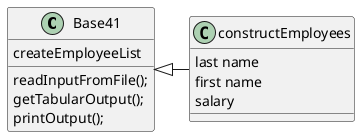 @startuml
'https://plantuml.com/class-diagram

class Base41{
readInputFromFile();
getTabularOutput();
printOutput();
createEmployeeList
}
class constructEmployees{
last name
first name
salary
}

Base41<|- constructEmployees


@enduml